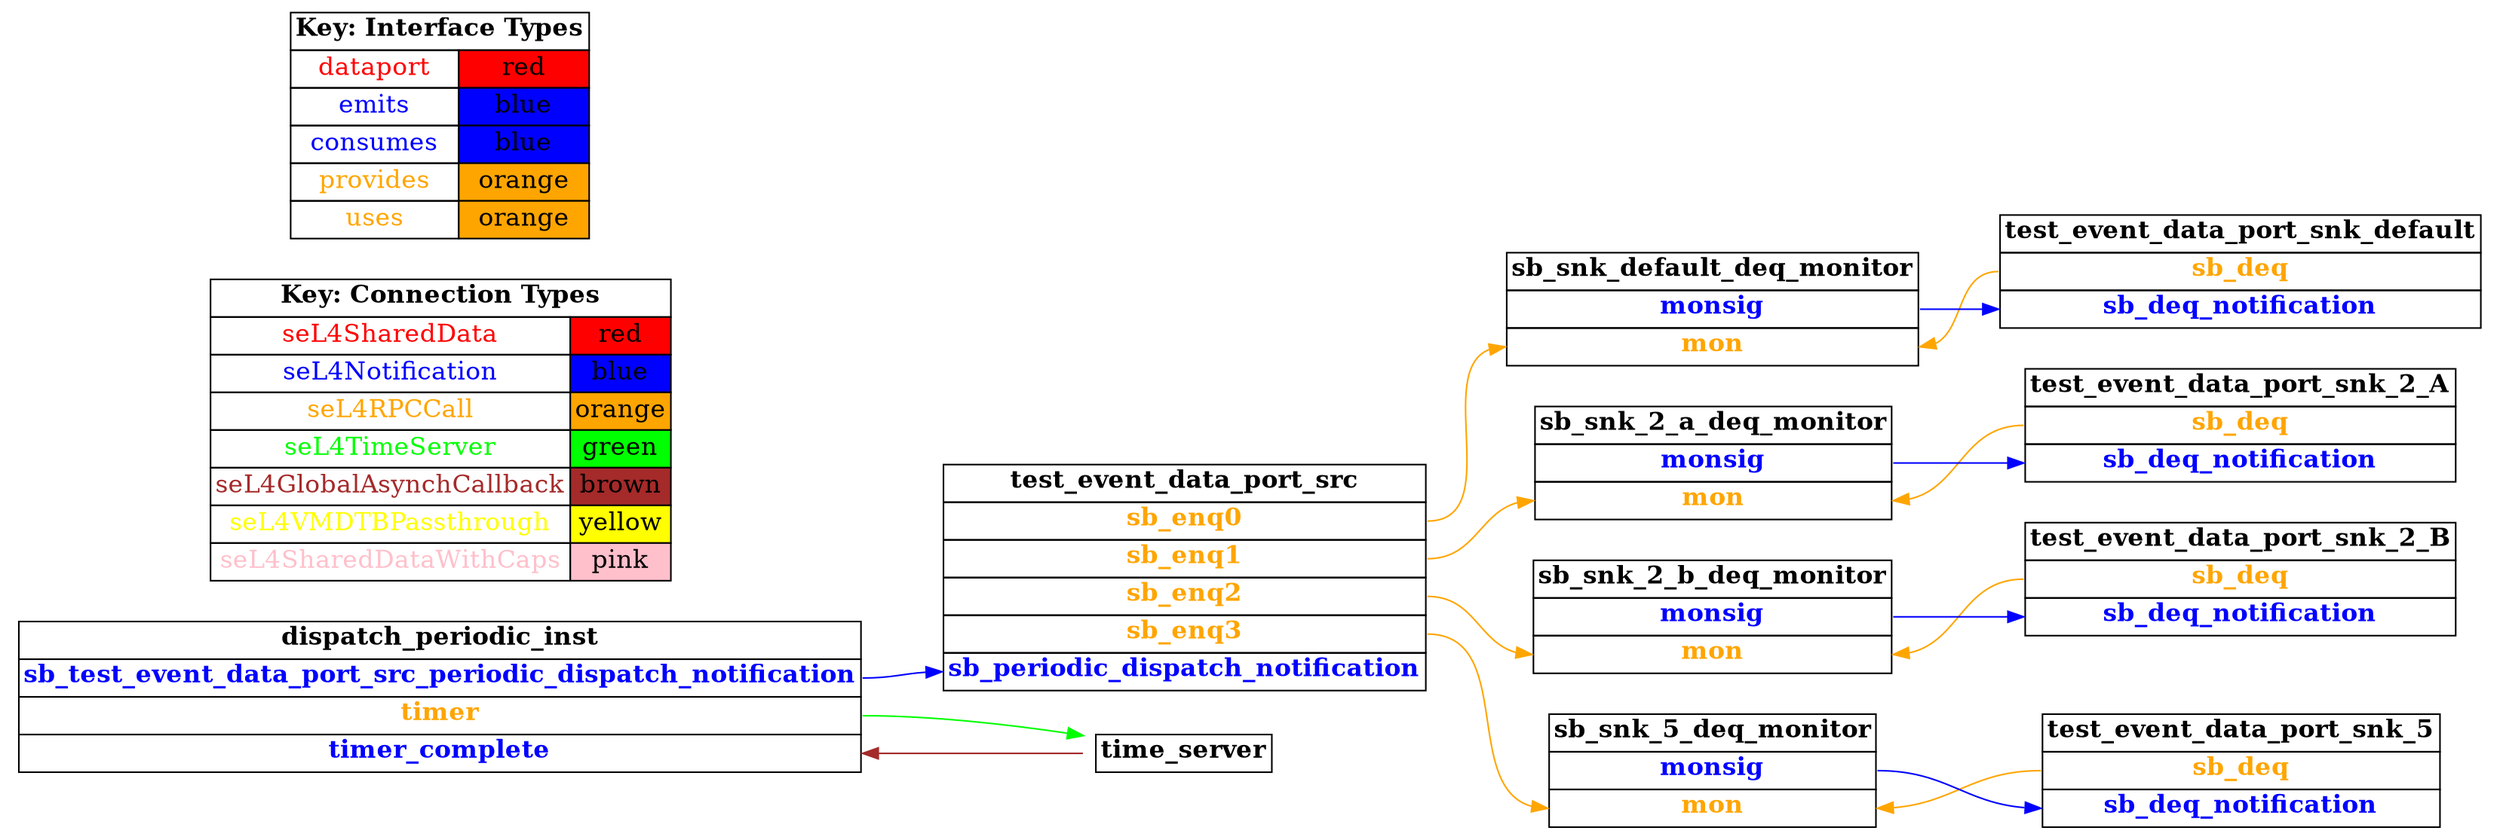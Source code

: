 digraph g {
graph [
  overlap = false,
  rankdir = "LR"
];
node [
  fontsize = "16",
  shape = "ellipse"
];
edge [
];

test_event_data_port_src [
  label=<
    <TABLE BORDER="0" CELLBORDER="1" CELLSPACING="0">
      <TR><TD><B>test_event_data_port_src</B></TD></TR>
      <TR><TD PORT="sb_enq0"><FONT COLOR="orange"><B>sb_enq0</B></FONT></TD></TR>
      <TR><TD PORT="sb_enq1"><FONT COLOR="orange"><B>sb_enq1</B></FONT></TD></TR>
      <TR><TD PORT="sb_enq2"><FONT COLOR="orange"><B>sb_enq2</B></FONT></TD></TR>
      <TR><TD PORT="sb_enq3"><FONT COLOR="orange"><B>sb_enq3</B></FONT></TD></TR>
      <TR><TD PORT="sb_periodic_dispatch_notification"><FONT COLOR="blue"><B>sb_periodic_dispatch_notification</B></FONT></TD></TR>"
    </TABLE>
  >
  shape=plaintext
];

test_event_data_port_snk_default [
  label=<
    <TABLE BORDER="0" CELLBORDER="1" CELLSPACING="0">
      <TR><TD><B>test_event_data_port_snk_default</B></TD></TR>
      <TR><TD PORT="sb_deq"><FONT COLOR="orange"><B>sb_deq</B></FONT></TD></TR>
      <TR><TD PORT="sb_deq_notification"><FONT COLOR="blue"><B>sb_deq_notification</B></FONT></TD></TR>"
    </TABLE>
  >
  shape=plaintext
];

test_event_data_port_snk_2_A [
  label=<
    <TABLE BORDER="0" CELLBORDER="1" CELLSPACING="0">
      <TR><TD><B>test_event_data_port_snk_2_A</B></TD></TR>
      <TR><TD PORT="sb_deq"><FONT COLOR="orange"><B>sb_deq</B></FONT></TD></TR>
      <TR><TD PORT="sb_deq_notification"><FONT COLOR="blue"><B>sb_deq_notification</B></FONT></TD></TR>"
    </TABLE>
  >
  shape=plaintext
];

test_event_data_port_snk_2_B [
  label=<
    <TABLE BORDER="0" CELLBORDER="1" CELLSPACING="0">
      <TR><TD><B>test_event_data_port_snk_2_B</B></TD></TR>
      <TR><TD PORT="sb_deq"><FONT COLOR="orange"><B>sb_deq</B></FONT></TD></TR>
      <TR><TD PORT="sb_deq_notification"><FONT COLOR="blue"><B>sb_deq_notification</B></FONT></TD></TR>"
    </TABLE>
  >
  shape=plaintext
];

test_event_data_port_snk_5 [
  label=<
    <TABLE BORDER="0" CELLBORDER="1" CELLSPACING="0">
      <TR><TD><B>test_event_data_port_snk_5</B></TD></TR>
      <TR><TD PORT="sb_deq"><FONT COLOR="orange"><B>sb_deq</B></FONT></TD></TR>
      <TR><TD PORT="sb_deq_notification"><FONT COLOR="blue"><B>sb_deq_notification</B></FONT></TD></TR>"
    </TABLE>
  >
  shape=plaintext
];

sb_snk_default_deq_monitor [
  label=<
    <TABLE BORDER="0" CELLBORDER="1" CELLSPACING="0">
      <TR><TD><B>sb_snk_default_deq_monitor</B></TD></TR>
      <TR><TD PORT="monsig"><FONT COLOR="blue"><B>monsig</B></FONT></TD></TR>
      <TR><TD PORT="mon"><FONT COLOR="orange"><B>mon</B></FONT></TD></TR>"
    </TABLE>
  >
  shape=plaintext
];

sb_snk_2_a_deq_monitor [
  label=<
    <TABLE BORDER="0" CELLBORDER="1" CELLSPACING="0">
      <TR><TD><B>sb_snk_2_a_deq_monitor</B></TD></TR>
      <TR><TD PORT="monsig"><FONT COLOR="blue"><B>monsig</B></FONT></TD></TR>
      <TR><TD PORT="mon"><FONT COLOR="orange"><B>mon</B></FONT></TD></TR>"
    </TABLE>
  >
  shape=plaintext
];

sb_snk_2_b_deq_monitor [
  label=<
    <TABLE BORDER="0" CELLBORDER="1" CELLSPACING="0">
      <TR><TD><B>sb_snk_2_b_deq_monitor</B></TD></TR>
      <TR><TD PORT="monsig"><FONT COLOR="blue"><B>monsig</B></FONT></TD></TR>
      <TR><TD PORT="mon"><FONT COLOR="orange"><B>mon</B></FONT></TD></TR>"
    </TABLE>
  >
  shape=plaintext
];

sb_snk_5_deq_monitor [
  label=<
    <TABLE BORDER="0" CELLBORDER="1" CELLSPACING="0">
      <TR><TD><B>sb_snk_5_deq_monitor</B></TD></TR>
      <TR><TD PORT="monsig"><FONT COLOR="blue"><B>monsig</B></FONT></TD></TR>
      <TR><TD PORT="mon"><FONT COLOR="orange"><B>mon</B></FONT></TD></TR>"
    </TABLE>
  >
  shape=plaintext
];

dispatch_periodic_inst [
  label=<
    <TABLE BORDER="0" CELLBORDER="1" CELLSPACING="0">
      <TR><TD><B>dispatch_periodic_inst</B></TD></TR>
      <TR><TD PORT="sb_test_event_data_port_src_periodic_dispatch_notification"><FONT COLOR="blue"><B>sb_test_event_data_port_src_periodic_dispatch_notification</B></FONT></TD></TR>
      <TR><TD PORT="timer"><FONT COLOR="orange"><B>timer</B></FONT></TD></TR>
      <TR><TD PORT="timer_complete"><FONT COLOR="blue"><B>timer_complete</B></FONT></TD></TR>"
    </TABLE>
  >
  shape=plaintext
];

time_server [
  label=<
    <TABLE BORDER="0" CELLBORDER="1" CELLSPACING="0">
      <TR><TD><B>time_server</B></TD></TR>"
    </TABLE>
  >
  shape=plaintext
];

connectiontypekey [
  label=<
   <TABLE BORDER="0" CELLBORDER="1" CELLSPACING="0">
     <TR><TD COLSPAN="2"><B>Key: Connection Types</B></TD></TR>
     <TR><TD><FONT COLOR="red">seL4SharedData</FONT></TD><TD BGCOLOR="red">red</TD></TR>
     <TR><TD><FONT COLOR="blue">seL4Notification</FONT></TD><TD BGCOLOR="blue">blue</TD></TR>
     <TR><TD><FONT COLOR="orange">seL4RPCCall</FONT></TD><TD BGCOLOR="orange">orange</TD></TR>
     <TR><TD><FONT COLOR="green">seL4TimeServer</FONT></TD><TD BGCOLOR="green">green</TD></TR>
     <TR><TD><FONT COLOR="brown">seL4GlobalAsynchCallback</FONT></TD><TD BGCOLOR="brown">brown</TD></TR>
     <TR><TD><FONT COLOR="yellow">seL4VMDTBPassthrough</FONT></TD><TD BGCOLOR="yellow">yellow</TD></TR>
     <TR><TD><FONT COLOR="pink">seL4SharedDataWithCaps</FONT></TD><TD BGCOLOR="pink">pink</TD></TR>
   </TABLE>
  >
  shape=plaintext
];

interfacetypekey [
  label=<
   <TABLE BORDER="0" CELLBORDER="1" CELLSPACING="0">
     <TR><TD COLSPAN="2"><B>Key: Interface Types</B></TD></TR>
     <TR><TD><FONT COLOR="red">dataport</FONT></TD><TD BGCOLOR="red">red</TD></TR>
     <TR><TD><FONT COLOR="blue">emits</FONT></TD><TD BGCOLOR="blue">blue</TD></TR>
     <TR><TD><FONT COLOR="blue">consumes</FONT></TD><TD BGCOLOR="blue">blue</TD></TR>
     <TR><TD><FONT COLOR="orange">provides</FONT></TD><TD BGCOLOR="orange">orange</TD></TR>
     <TR><TD><FONT COLOR="orange">uses</FONT></TD><TD BGCOLOR="orange">orange</TD></TR>
   </TABLE>
  >
  shape=plaintext
];

"test_event_data_port_src":sb_enq0 -> "sb_snk_default_deq_monitor":mon [
  color="orange"
  //label = "seL4RPCCall"
  id = conn1

];

"test_event_data_port_snk_default":sb_deq -> "sb_snk_default_deq_monitor":mon [
  color="orange"
  //label = "seL4RPCCall"
  id = conn2

];

"sb_snk_default_deq_monitor":monsig -> "test_event_data_port_snk_default":sb_deq_notification [
  color="blue"
  //label = "seL4Notification"
  id = conn3

];

"test_event_data_port_src":sb_enq1 -> "sb_snk_2_a_deq_monitor":mon [
  color="orange"
  //label = "seL4RPCCall"
  id = conn4

];

"test_event_data_port_snk_2_A":sb_deq -> "sb_snk_2_a_deq_monitor":mon [
  color="orange"
  //label = "seL4RPCCall"
  id = conn5

];

"sb_snk_2_a_deq_monitor":monsig -> "test_event_data_port_snk_2_A":sb_deq_notification [
  color="blue"
  //label = "seL4Notification"
  id = conn6

];

"test_event_data_port_src":sb_enq2 -> "sb_snk_2_b_deq_monitor":mon [
  color="orange"
  //label = "seL4RPCCall"
  id = conn7

];

"test_event_data_port_snk_2_B":sb_deq -> "sb_snk_2_b_deq_monitor":mon [
  color="orange"
  //label = "seL4RPCCall"
  id = conn8

];

"sb_snk_2_b_deq_monitor":monsig -> "test_event_data_port_snk_2_B":sb_deq_notification [
  color="blue"
  //label = "seL4Notification"
  id = conn9

];

"test_event_data_port_src":sb_enq3 -> "sb_snk_5_deq_monitor":mon [
  color="orange"
  //label = "seL4RPCCall"
  id = conn10

];

"test_event_data_port_snk_5":sb_deq -> "sb_snk_5_deq_monitor":mon [
  color="orange"
  //label = "seL4RPCCall"
  id = conn11

];

"sb_snk_5_deq_monitor":monsig -> "test_event_data_port_snk_5":sb_deq_notification [
  color="blue"
  //label = "seL4Notification"
  id = conn12

];

"dispatch_periodic_inst":sb_test_event_data_port_src_periodic_dispatch_notification -> "test_event_data_port_src":sb_periodic_dispatch_notification [
  color="blue"
  //label = "seL4Notification"
  id = conn13

];

"dispatch_periodic_inst":timer -> "time_server":the_timer [
  color="green"
  //label = "seL4TimeServer"
  id = conn14

];

"time_server":timer_notification -> "dispatch_periodic_inst":timer_complete [
  color="brown"
  //label = "seL4GlobalAsynchCallback"
  id = conn15

];

}